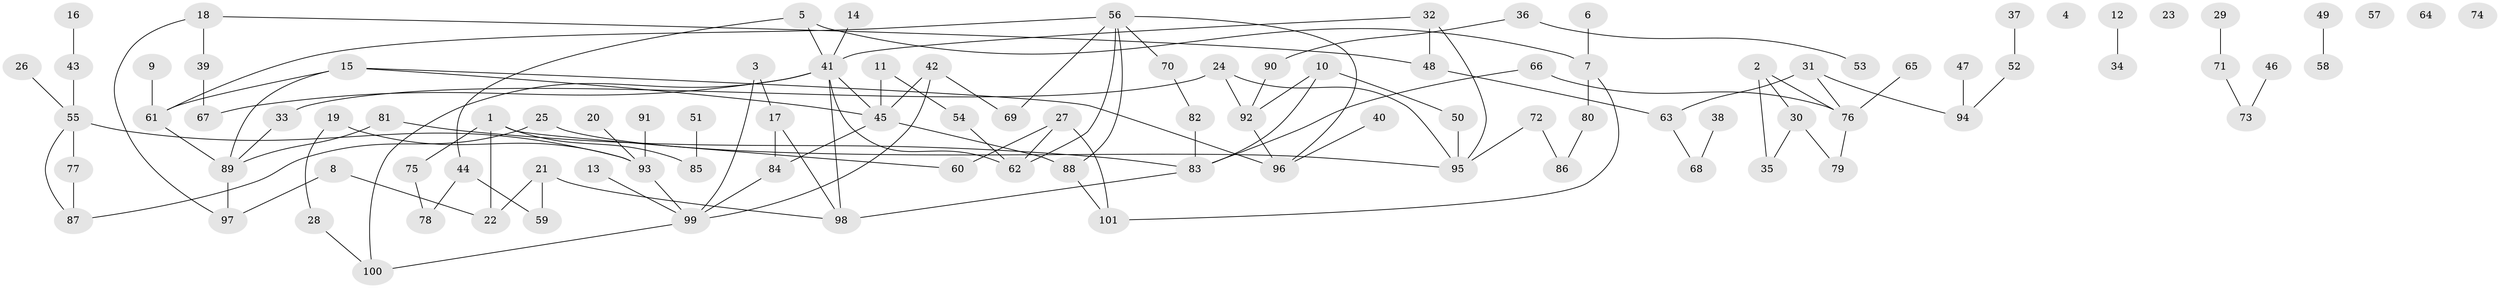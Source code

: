 // coarse degree distribution, {0: 0.26666666666666666, 1: 0.26666666666666666, 3: 0.16666666666666666, 2: 0.16666666666666666, 7: 0.03333333333333333, 6: 0.03333333333333333, 4: 0.03333333333333333, 8: 0.03333333333333333}
// Generated by graph-tools (version 1.1) at 2025/43/03/04/25 21:43:10]
// undirected, 101 vertices, 123 edges
graph export_dot {
graph [start="1"]
  node [color=gray90,style=filled];
  1;
  2;
  3;
  4;
  5;
  6;
  7;
  8;
  9;
  10;
  11;
  12;
  13;
  14;
  15;
  16;
  17;
  18;
  19;
  20;
  21;
  22;
  23;
  24;
  25;
  26;
  27;
  28;
  29;
  30;
  31;
  32;
  33;
  34;
  35;
  36;
  37;
  38;
  39;
  40;
  41;
  42;
  43;
  44;
  45;
  46;
  47;
  48;
  49;
  50;
  51;
  52;
  53;
  54;
  55;
  56;
  57;
  58;
  59;
  60;
  61;
  62;
  63;
  64;
  65;
  66;
  67;
  68;
  69;
  70;
  71;
  72;
  73;
  74;
  75;
  76;
  77;
  78;
  79;
  80;
  81;
  82;
  83;
  84;
  85;
  86;
  87;
  88;
  89;
  90;
  91;
  92;
  93;
  94;
  95;
  96;
  97;
  98;
  99;
  100;
  101;
  1 -- 22;
  1 -- 60;
  1 -- 75;
  1 -- 85;
  2 -- 30;
  2 -- 35;
  2 -- 76;
  3 -- 17;
  3 -- 99;
  5 -- 7;
  5 -- 41;
  5 -- 44;
  6 -- 7;
  7 -- 80;
  7 -- 101;
  8 -- 22;
  8 -- 97;
  9 -- 61;
  10 -- 50;
  10 -- 83;
  10 -- 92;
  11 -- 45;
  11 -- 54;
  12 -- 34;
  13 -- 99;
  14 -- 41;
  15 -- 45;
  15 -- 61;
  15 -- 89;
  15 -- 96;
  16 -- 43;
  17 -- 84;
  17 -- 98;
  18 -- 39;
  18 -- 48;
  18 -- 97;
  19 -- 28;
  19 -- 93;
  20 -- 93;
  21 -- 22;
  21 -- 59;
  21 -- 98;
  24 -- 33;
  24 -- 92;
  24 -- 95;
  25 -- 87;
  25 -- 95;
  26 -- 55;
  27 -- 60;
  27 -- 62;
  27 -- 101;
  28 -- 100;
  29 -- 71;
  30 -- 35;
  30 -- 79;
  31 -- 63;
  31 -- 76;
  31 -- 94;
  32 -- 41;
  32 -- 48;
  32 -- 95;
  33 -- 89;
  36 -- 53;
  36 -- 90;
  37 -- 52;
  38 -- 68;
  39 -- 67;
  40 -- 96;
  41 -- 45;
  41 -- 62;
  41 -- 67;
  41 -- 98;
  41 -- 100;
  42 -- 45;
  42 -- 69;
  42 -- 99;
  43 -- 55;
  44 -- 59;
  44 -- 78;
  45 -- 84;
  45 -- 88;
  46 -- 73;
  47 -- 94;
  48 -- 63;
  49 -- 58;
  50 -- 95;
  51 -- 85;
  52 -- 94;
  54 -- 62;
  55 -- 77;
  55 -- 87;
  55 -- 93;
  56 -- 61;
  56 -- 62;
  56 -- 69;
  56 -- 70;
  56 -- 88;
  56 -- 96;
  61 -- 89;
  63 -- 68;
  65 -- 76;
  66 -- 76;
  66 -- 83;
  70 -- 82;
  71 -- 73;
  72 -- 86;
  72 -- 95;
  75 -- 78;
  76 -- 79;
  77 -- 87;
  80 -- 86;
  81 -- 83;
  81 -- 89;
  82 -- 83;
  83 -- 98;
  84 -- 99;
  88 -- 101;
  89 -- 97;
  90 -- 92;
  91 -- 93;
  92 -- 96;
  93 -- 99;
  99 -- 100;
}
